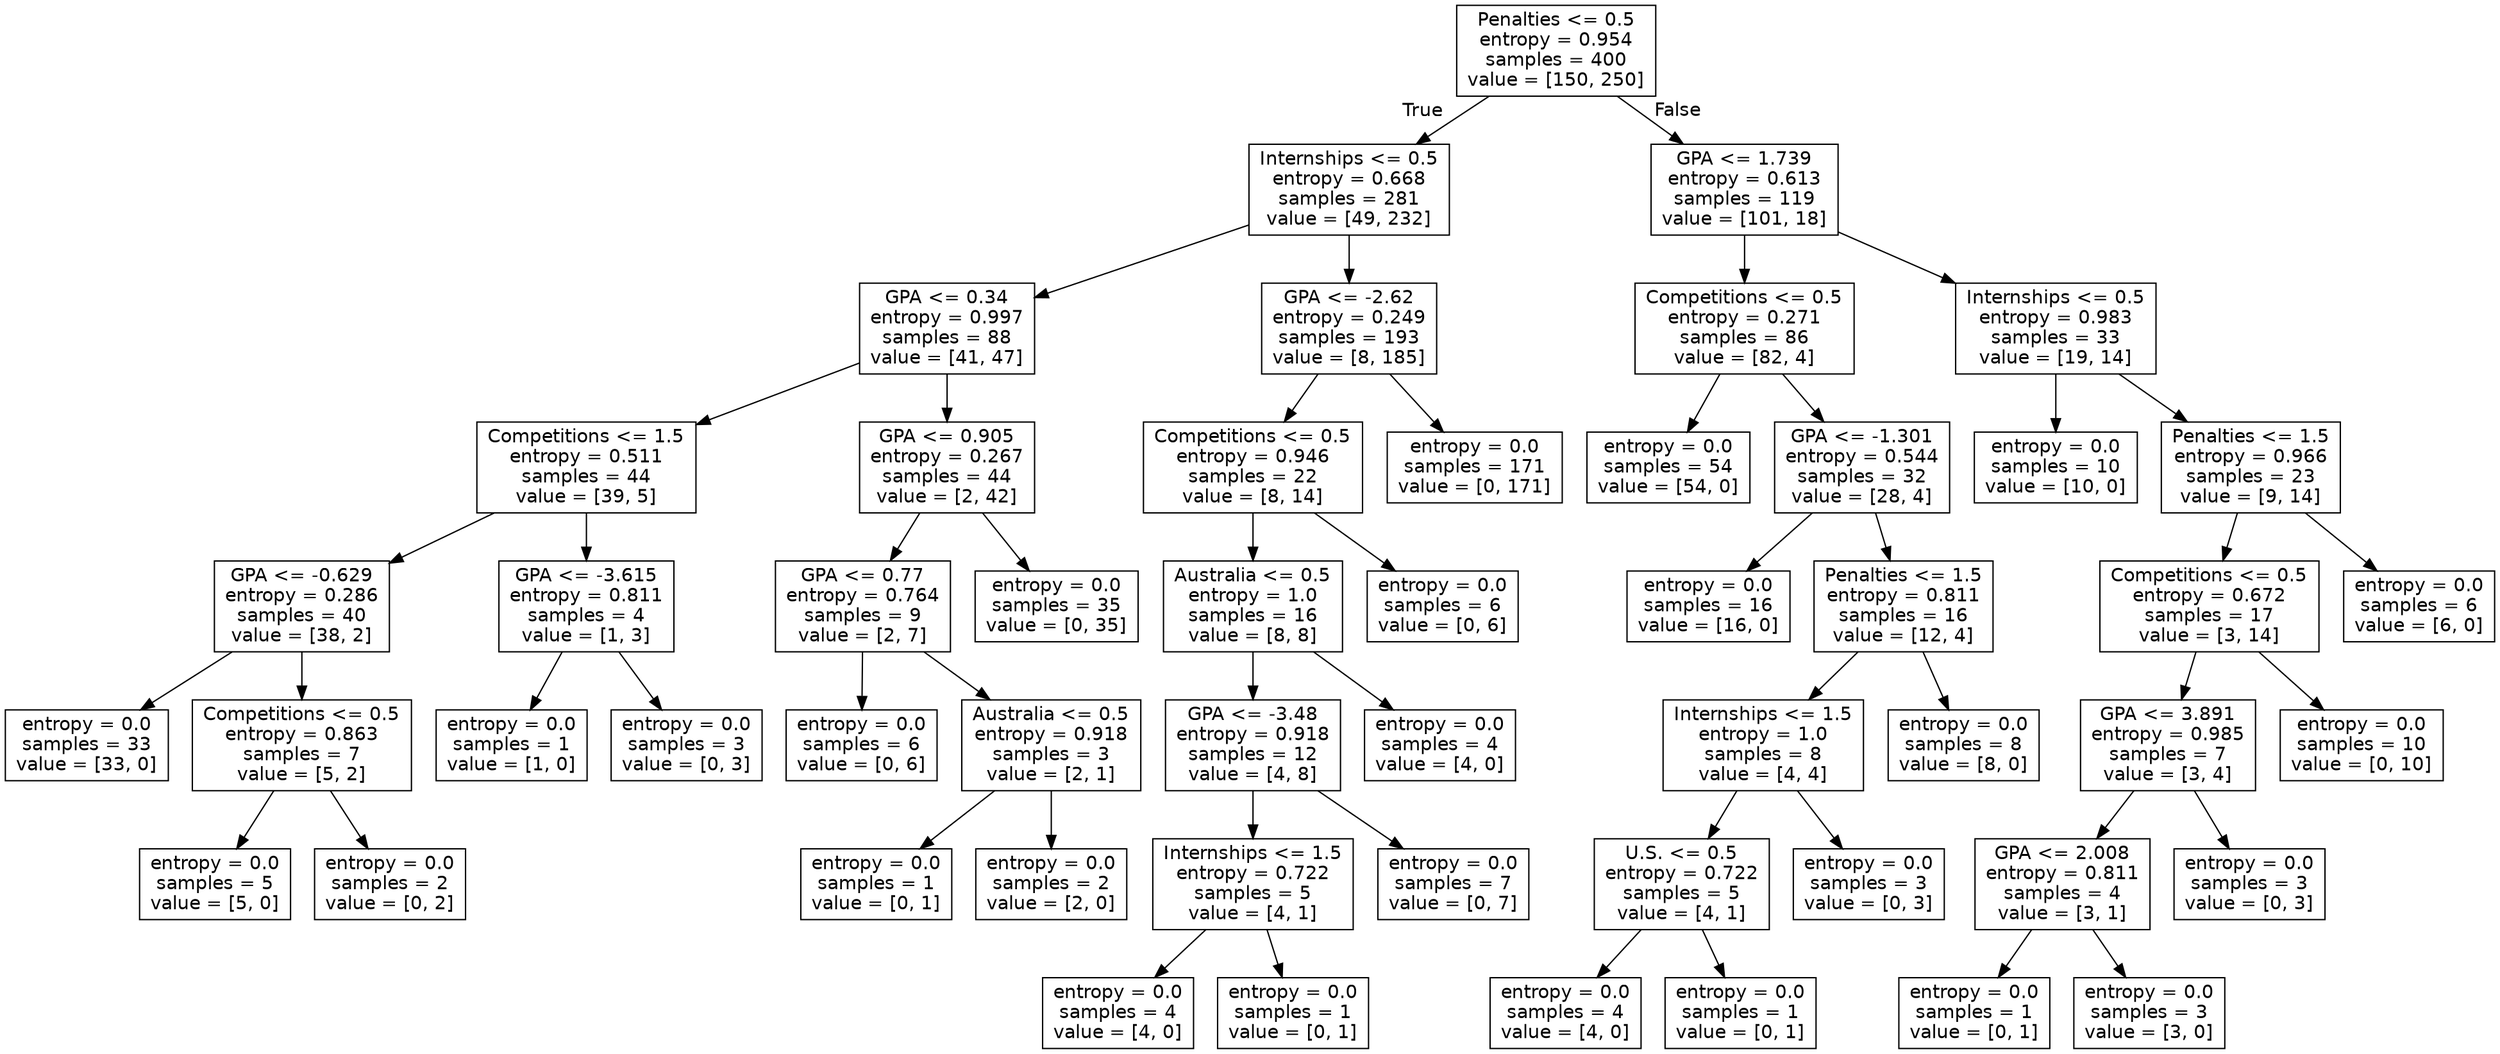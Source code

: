 digraph Tree {
node [shape=box, fontname="helvetica"] ;
edge [fontname="helvetica"] ;
0 [label="Penalties <= 0.5\nentropy = 0.954\nsamples = 400\nvalue = [150, 250]"] ;
1 [label="Internships <= 0.5\nentropy = 0.668\nsamples = 281\nvalue = [49, 232]"] ;
0 -> 1 [labeldistance=2.5, labelangle=45, headlabel="True"] ;
2 [label="GPA <= 0.34\nentropy = 0.997\nsamples = 88\nvalue = [41, 47]"] ;
1 -> 2 ;
3 [label="Competitions <= 1.5\nentropy = 0.511\nsamples = 44\nvalue = [39, 5]"] ;
2 -> 3 ;
4 [label="GPA <= -0.629\nentropy = 0.286\nsamples = 40\nvalue = [38, 2]"] ;
3 -> 4 ;
5 [label="entropy = 0.0\nsamples = 33\nvalue = [33, 0]"] ;
4 -> 5 ;
6 [label="Competitions <= 0.5\nentropy = 0.863\nsamples = 7\nvalue = [5, 2]"] ;
4 -> 6 ;
7 [label="entropy = 0.0\nsamples = 5\nvalue = [5, 0]"] ;
6 -> 7 ;
8 [label="entropy = 0.0\nsamples = 2\nvalue = [0, 2]"] ;
6 -> 8 ;
9 [label="GPA <= -3.615\nentropy = 0.811\nsamples = 4\nvalue = [1, 3]"] ;
3 -> 9 ;
10 [label="entropy = 0.0\nsamples = 1\nvalue = [1, 0]"] ;
9 -> 10 ;
11 [label="entropy = 0.0\nsamples = 3\nvalue = [0, 3]"] ;
9 -> 11 ;
12 [label="GPA <= 0.905\nentropy = 0.267\nsamples = 44\nvalue = [2, 42]"] ;
2 -> 12 ;
13 [label="GPA <= 0.77\nentropy = 0.764\nsamples = 9\nvalue = [2, 7]"] ;
12 -> 13 ;
14 [label="entropy = 0.0\nsamples = 6\nvalue = [0, 6]"] ;
13 -> 14 ;
15 [label="Australia <= 0.5\nentropy = 0.918\nsamples = 3\nvalue = [2, 1]"] ;
13 -> 15 ;
16 [label="entropy = 0.0\nsamples = 1\nvalue = [0, 1]"] ;
15 -> 16 ;
17 [label="entropy = 0.0\nsamples = 2\nvalue = [2, 0]"] ;
15 -> 17 ;
18 [label="entropy = 0.0\nsamples = 35\nvalue = [0, 35]"] ;
12 -> 18 ;
19 [label="GPA <= -2.62\nentropy = 0.249\nsamples = 193\nvalue = [8, 185]"] ;
1 -> 19 ;
20 [label="Competitions <= 0.5\nentropy = 0.946\nsamples = 22\nvalue = [8, 14]"] ;
19 -> 20 ;
21 [label="Australia <= 0.5\nentropy = 1.0\nsamples = 16\nvalue = [8, 8]"] ;
20 -> 21 ;
22 [label="GPA <= -3.48\nentropy = 0.918\nsamples = 12\nvalue = [4, 8]"] ;
21 -> 22 ;
23 [label="Internships <= 1.5\nentropy = 0.722\nsamples = 5\nvalue = [4, 1]"] ;
22 -> 23 ;
24 [label="entropy = 0.0\nsamples = 4\nvalue = [4, 0]"] ;
23 -> 24 ;
25 [label="entropy = 0.0\nsamples = 1\nvalue = [0, 1]"] ;
23 -> 25 ;
26 [label="entropy = 0.0\nsamples = 7\nvalue = [0, 7]"] ;
22 -> 26 ;
27 [label="entropy = 0.0\nsamples = 4\nvalue = [4, 0]"] ;
21 -> 27 ;
28 [label="entropy = 0.0\nsamples = 6\nvalue = [0, 6]"] ;
20 -> 28 ;
29 [label="entropy = 0.0\nsamples = 171\nvalue = [0, 171]"] ;
19 -> 29 ;
30 [label="GPA <= 1.739\nentropy = 0.613\nsamples = 119\nvalue = [101, 18]"] ;
0 -> 30 [labeldistance=2.5, labelangle=-45, headlabel="False"] ;
31 [label="Competitions <= 0.5\nentropy = 0.271\nsamples = 86\nvalue = [82, 4]"] ;
30 -> 31 ;
32 [label="entropy = 0.0\nsamples = 54\nvalue = [54, 0]"] ;
31 -> 32 ;
33 [label="GPA <= -1.301\nentropy = 0.544\nsamples = 32\nvalue = [28, 4]"] ;
31 -> 33 ;
34 [label="entropy = 0.0\nsamples = 16\nvalue = [16, 0]"] ;
33 -> 34 ;
35 [label="Penalties <= 1.5\nentropy = 0.811\nsamples = 16\nvalue = [12, 4]"] ;
33 -> 35 ;
36 [label="Internships <= 1.5\nentropy = 1.0\nsamples = 8\nvalue = [4, 4]"] ;
35 -> 36 ;
37 [label="U.S. <= 0.5\nentropy = 0.722\nsamples = 5\nvalue = [4, 1]"] ;
36 -> 37 ;
38 [label="entropy = 0.0\nsamples = 4\nvalue = [4, 0]"] ;
37 -> 38 ;
39 [label="entropy = 0.0\nsamples = 1\nvalue = [0, 1]"] ;
37 -> 39 ;
40 [label="entropy = 0.0\nsamples = 3\nvalue = [0, 3]"] ;
36 -> 40 ;
41 [label="entropy = 0.0\nsamples = 8\nvalue = [8, 0]"] ;
35 -> 41 ;
42 [label="Internships <= 0.5\nentropy = 0.983\nsamples = 33\nvalue = [19, 14]"] ;
30 -> 42 ;
43 [label="entropy = 0.0\nsamples = 10\nvalue = [10, 0]"] ;
42 -> 43 ;
44 [label="Penalties <= 1.5\nentropy = 0.966\nsamples = 23\nvalue = [9, 14]"] ;
42 -> 44 ;
45 [label="Competitions <= 0.5\nentropy = 0.672\nsamples = 17\nvalue = [3, 14]"] ;
44 -> 45 ;
46 [label="GPA <= 3.891\nentropy = 0.985\nsamples = 7\nvalue = [3, 4]"] ;
45 -> 46 ;
47 [label="GPA <= 2.008\nentropy = 0.811\nsamples = 4\nvalue = [3, 1]"] ;
46 -> 47 ;
48 [label="entropy = 0.0\nsamples = 1\nvalue = [0, 1]"] ;
47 -> 48 ;
49 [label="entropy = 0.0\nsamples = 3\nvalue = [3, 0]"] ;
47 -> 49 ;
50 [label="entropy = 0.0\nsamples = 3\nvalue = [0, 3]"] ;
46 -> 50 ;
51 [label="entropy = 0.0\nsamples = 10\nvalue = [0, 10]"] ;
45 -> 51 ;
52 [label="entropy = 0.0\nsamples = 6\nvalue = [6, 0]"] ;
44 -> 52 ;
}
